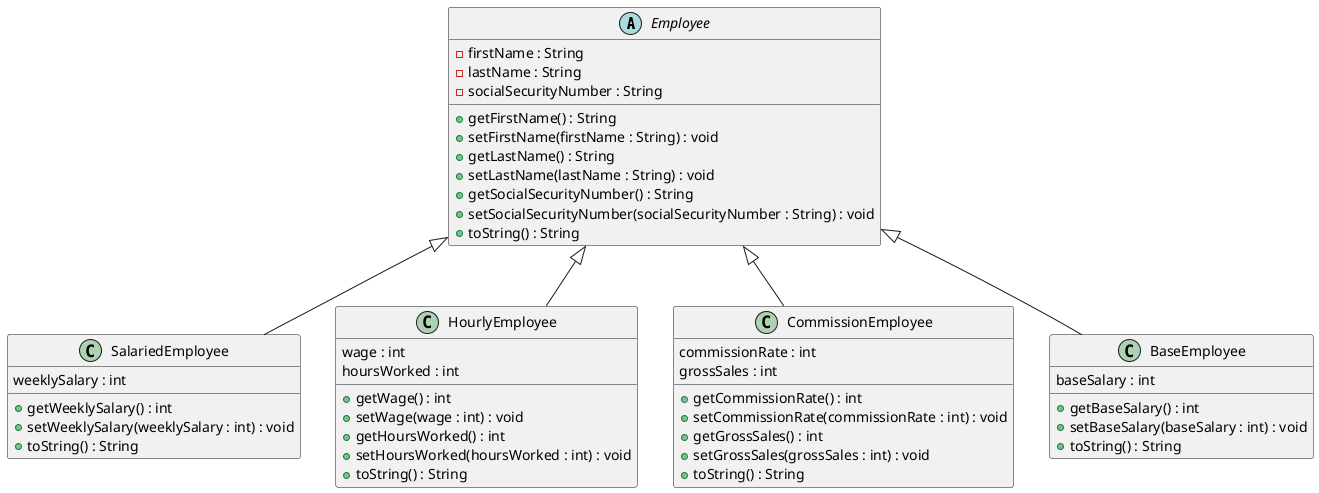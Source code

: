 @startuml
abstract class Employee {
    -firstName : String
    -lastName : String
    -socialSecurityNumber : String
    +getFirstName() : String
    +setFirstName(firstName : String) : void
    +getLastName() : String
    +setLastName(lastName : String) : void
    +getSocialSecurityNumber() : String
    +setSocialSecurityNumber(socialSecurityNumber : String) : void
    +toString() : String
}
class SalariedEmployee {
    weeklySalary : int
    +getWeeklySalary() : int
    +setWeeklySalary(weeklySalary : int) : void
    +toString() : String
}
class HourlyEmployee {
    wage : int
    hoursWorked : int
    +getWage() : int
    +setWage(wage : int) : void
    +getHoursWorked() : int
    +setHoursWorked(hoursWorked : int) : void
    +toString() : String
}
class CommissionEmployee {
    commissionRate : int
    grossSales : int
    +getCommissionRate() : int
    +setCommissionRate(commissionRate : int) : void
    +getGrossSales() : int
    +setGrossSales(grossSales : int) : void
    +toString() : String
}
class BaseEmployee {
    baseSalary : int
    +getBaseSalary() : int
    +setBaseSalary(baseSalary : int) : void
    +toString() : String
}

Employee <|-- SalariedEmployee
Employee <|-- HourlyEmployee
Employee <|-- CommissionEmployee
Employee <|-- BaseEmployee
@enduml